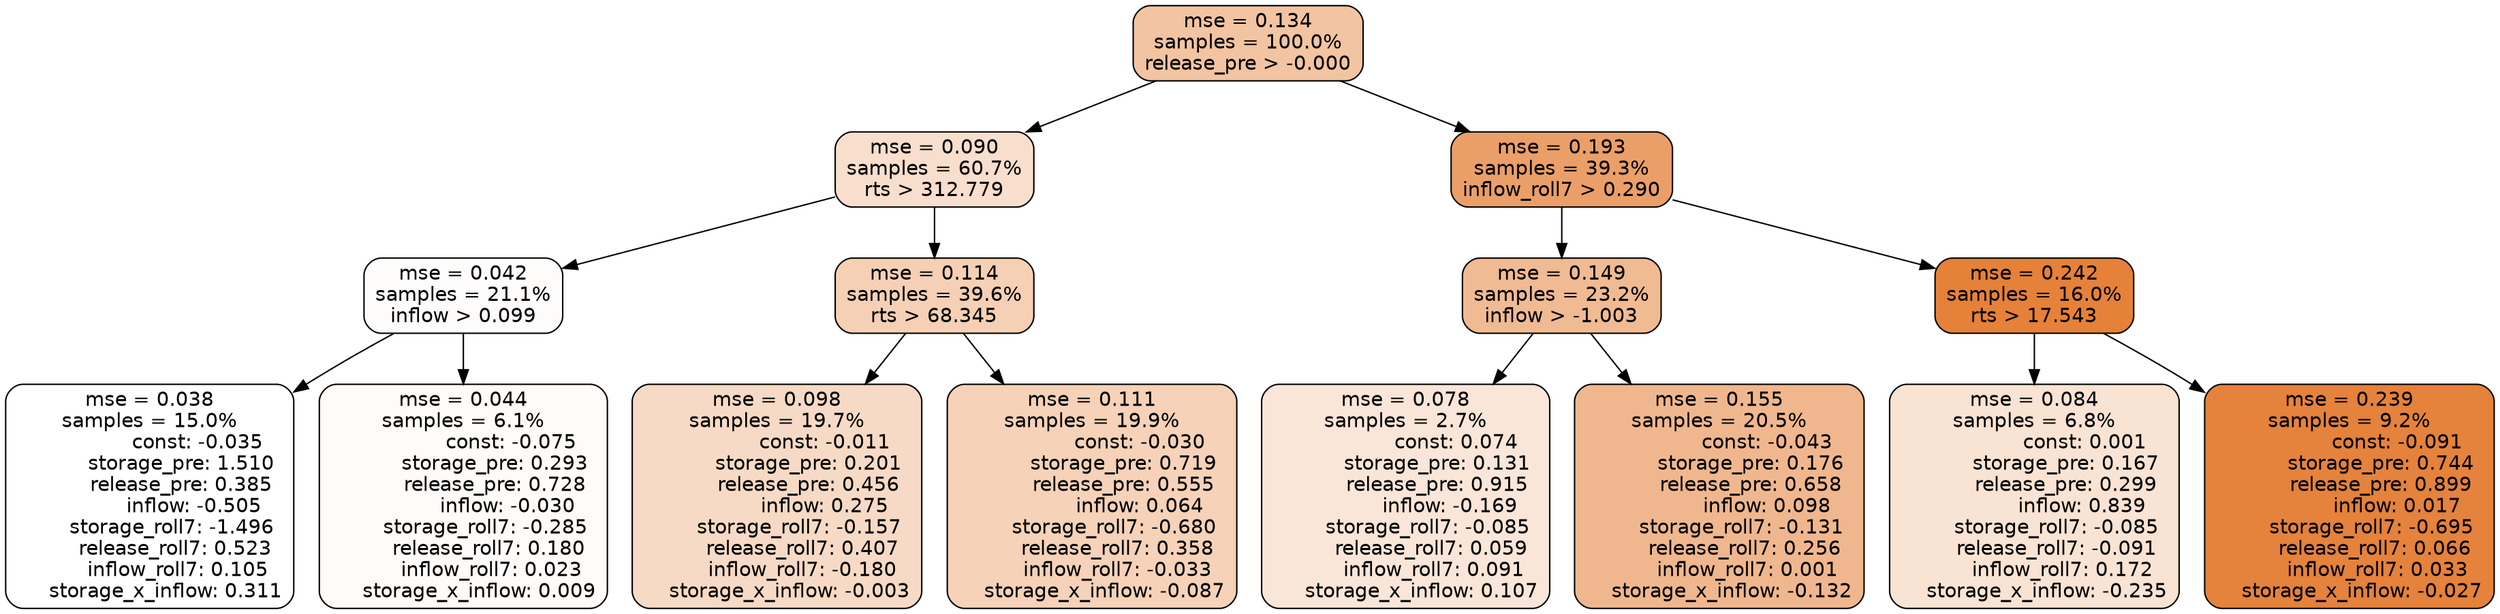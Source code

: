 digraph tree {
node [shape=rectangle, style="filled, rounded", color="black", fontname=helvetica] ;
edge [fontname=helvetica] ;
	"0" [label="mse = 0.134
samples = 100.0%
release_pre > -0.000", fillcolor="#f2c4a2"]
	"1" [label="mse = 0.090
samples = 60.7%
rts > 312.779", fillcolor="#f8decc"]
	"8" [label="mse = 0.193
samples = 39.3%
inflow_roll7 > 0.290", fillcolor="#eb9f68"]
	"5" [label="mse = 0.042
samples = 21.1%
inflow > 0.099", fillcolor="#fefcfb"]
	"2" [label="mse = 0.114
samples = 39.6%
rts > 68.345", fillcolor="#f5d0b5"]
	"9" [label="mse = 0.149
samples = 23.2%
inflow > -1.003", fillcolor="#f0ba93"]
	"12" [label="mse = 0.242
samples = 16.0%
rts > 17.543", fillcolor="#e58139"]
	"6" [label="mse = 0.038
samples = 15.0%
               const: -0.035
          storage_pre: 1.510
          release_pre: 0.385
              inflow: -0.505
       storage_roll7: -1.496
        release_roll7: 0.523
         inflow_roll7: 0.105
     storage_x_inflow: 0.311", fillcolor="#ffffff"]
	"7" [label="mse = 0.044
samples = 6.1%
               const: -0.075
          storage_pre: 0.293
          release_pre: 0.728
              inflow: -0.030
       storage_roll7: -0.285
        release_roll7: 0.180
         inflow_roll7: 0.023
     storage_x_inflow: 0.009", fillcolor="#fefbf9"]
	"3" [label="mse = 0.098
samples = 19.7%
               const: -0.011
          storage_pre: 0.201
          release_pre: 0.456
               inflow: 0.275
       storage_roll7: -0.157
        release_roll7: 0.407
        inflow_roll7: -0.180
    storage_x_inflow: -0.003", fillcolor="#f7dac5"]
	"4" [label="mse = 0.111
samples = 19.9%
               const: -0.030
          storage_pre: 0.719
          release_pre: 0.555
               inflow: 0.064
       storage_roll7: -0.680
        release_roll7: 0.358
        inflow_roll7: -0.033
    storage_x_inflow: -0.087", fillcolor="#f5d2b8"]
	"10" [label="mse = 0.078
samples = 2.7%
                const: 0.074
          storage_pre: 0.131
          release_pre: 0.915
              inflow: -0.169
       storage_roll7: -0.085
        release_roll7: 0.059
         inflow_roll7: 0.091
     storage_x_inflow: 0.107", fillcolor="#f9e6d8"]
	"11" [label="mse = 0.155
samples = 20.5%
               const: -0.043
          storage_pre: 0.176
          release_pre: 0.658
               inflow: 0.098
       storage_roll7: -0.131
        release_roll7: 0.256
         inflow_roll7: 0.001
    storage_x_inflow: -0.132", fillcolor="#f0b78e"]
	"13" [label="mse = 0.084
samples = 6.8%
                const: 0.001
          storage_pre: 0.167
          release_pre: 0.299
               inflow: 0.839
       storage_roll7: -0.085
       release_roll7: -0.091
         inflow_roll7: 0.172
    storage_x_inflow: -0.235", fillcolor="#f9e3d3"]
	"14" [label="mse = 0.239
samples = 9.2%
               const: -0.091
          storage_pre: 0.744
          release_pre: 0.899
               inflow: 0.017
       storage_roll7: -0.695
        release_roll7: 0.066
         inflow_roll7: 0.033
    storage_x_inflow: -0.027", fillcolor="#e5823c"]

	"0" -> "1"
	"0" -> "8"
	"1" -> "2"
	"1" -> "5"
	"8" -> "9"
	"8" -> "12"
	"5" -> "6"
	"5" -> "7"
	"2" -> "3"
	"2" -> "4"
	"9" -> "10"
	"9" -> "11"
	"12" -> "13"
	"12" -> "14"
}